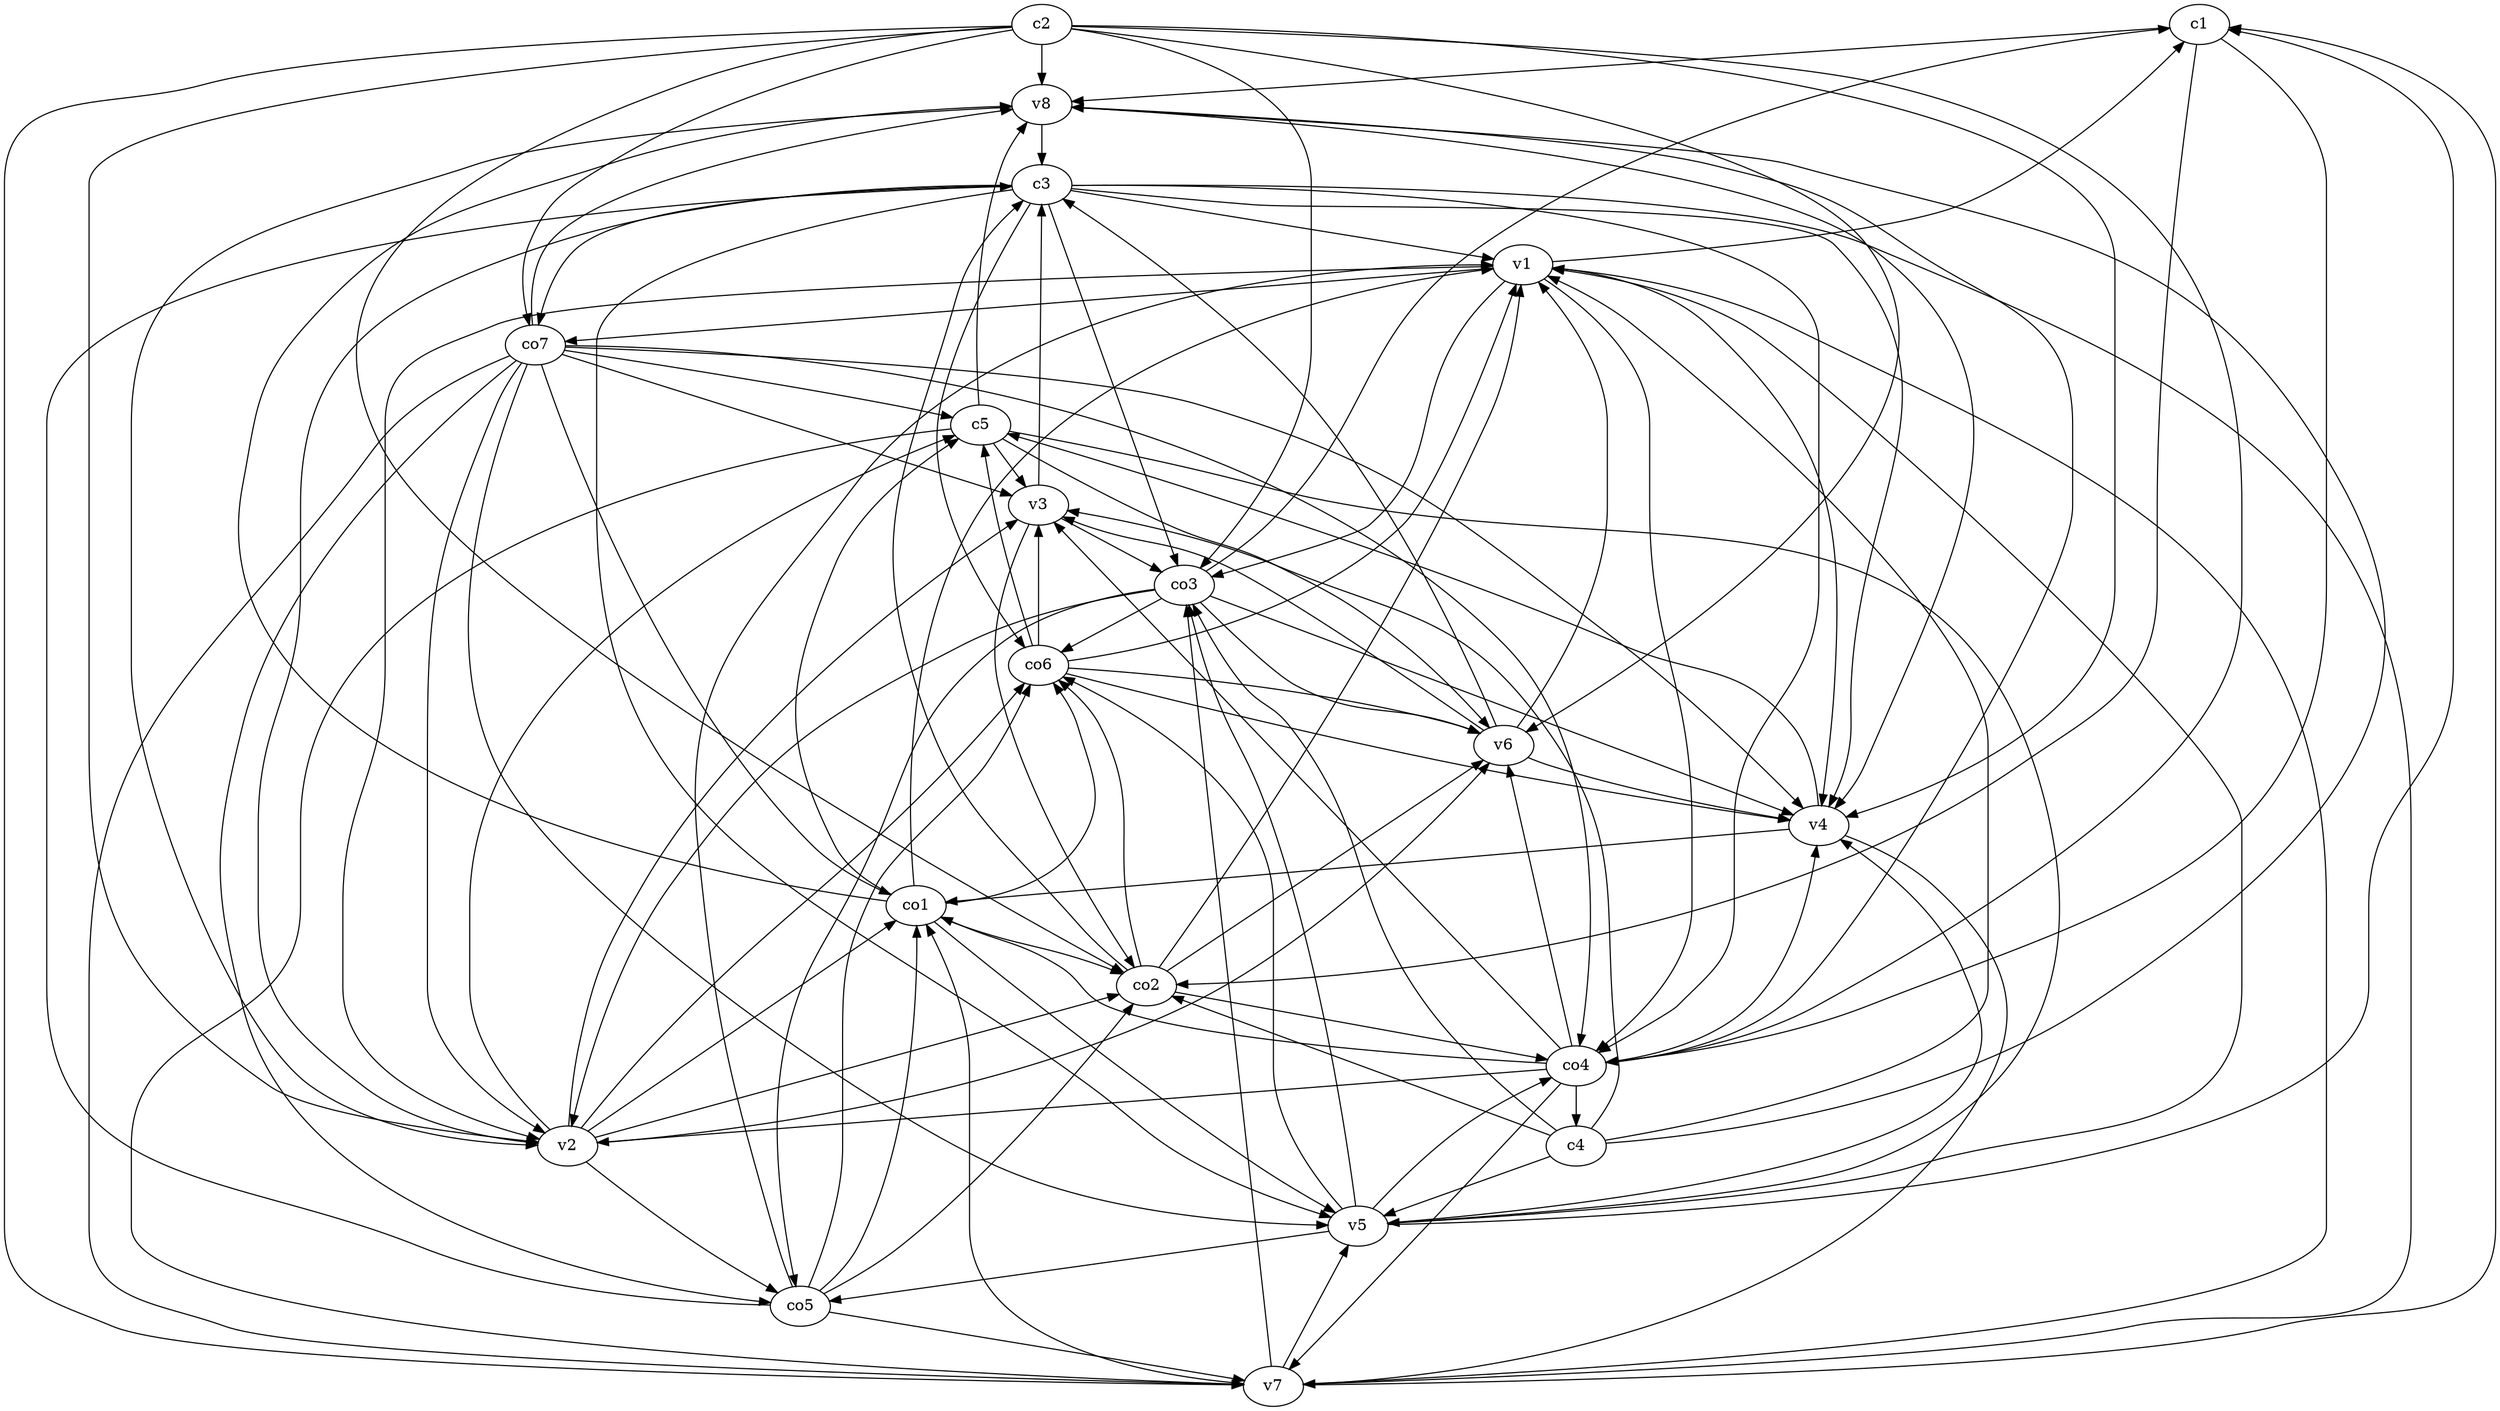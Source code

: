 strict digraph  {
c1;
c2;
c3;
c4;
c5;
v1;
v2;
v3;
v4;
v5;
v6;
v7;
v8;
co1;
co2;
co3;
co4;
co5;
co6;
co7;
c1 -> v8  [weight=1];
c1 -> co4  [weight=1];
c1 -> co2  [weight=1];
c2 -> v6  [weight=1];
c2 -> co2  [weight=1];
c2 -> v8  [weight=1];
c2 -> v7  [weight=1];
c2 -> co7  [weight=1];
c2 -> co3  [weight=1];
c2 -> v2  [weight=1];
c2 -> co4  [weight=1];
c2 -> v4  [weight=1];
c3 -> co7  [weight=1];
c3 -> co4  [weight=1];
c3 -> co6  [weight=1];
c3 -> co3  [weight=1];
c3 -> v5  [weight=1];
c3 -> v7  [weight=1];
c3 -> v2  [weight=1];
c3 -> v1  [weight=1];
c3 -> v4  [weight=1];
c4 -> v1  [weight=1];
c4 -> v3  [weight=1];
c4 -> co2  [weight=1];
c4 -> co3  [weight=1];
c4 -> v5  [weight=1];
c4 -> v8  [weight=1];
c5 -> v7  [weight=1];
c5 -> v3  [weight=1];
c5 -> v8  [weight=1];
c5 -> v6  [weight=1];
c5 -> v5  [weight=1];
v1 -> c1  [weight=1];
v1 -> co3  [weight=1];
v1 -> v4  [weight=1];
v1 -> v2  [weight=1];
v1 -> co4  [weight=1];
v1 -> co7  [weight=1];
v2 -> c5  [weight=1];
v2 -> co2  [weight=1];
v2 -> v3  [weight=1];
v2 -> co1  [weight=1];
v2 -> co5  [weight=1];
v2 -> co6  [weight=1];
v2 -> v6  [weight=1];
v3 -> c3  [weight=1];
v3 -> co3  [weight=1];
v3 -> co2  [weight=1];
v4 -> c5  [weight=1];
v4 -> v7  [weight=1];
v4 -> co1  [weight=1];
v5 -> c1  [weight=1];
v5 -> v1  [weight=1];
v5 -> v4  [weight=1];
v5 -> co5  [weight=1];
v5 -> co3  [weight=1];
v5 -> co6  [weight=1];
v5 -> co4  [weight=1];
v6 -> c3  [weight=1];
v6 -> v4  [weight=1];
v6 -> v1  [weight=1];
v6 -> v3  [weight=1];
v7 -> c1  [weight=1];
v7 -> v1  [weight=1];
v7 -> co3  [weight=1];
v7 -> co1  [weight=1];
v7 -> v5  [weight=1];
v8 -> c3  [weight=1];
v8 -> v2  [weight=1];
v8 -> v4  [weight=1];
co1 -> c5  [weight=1];
co1 -> v1  [weight=1];
co1 -> co2  [weight=1];
co1 -> v8  [weight=1];
co1 -> v5  [weight=1];
co1 -> co6  [weight=1];
co2 -> c3  [weight=1];
co2 -> co6  [weight=1];
co2 -> v6  [weight=1];
co2 -> co4  [weight=1];
co2 -> v1  [weight=1];
co3 -> c1  [weight=1];
co3 -> v6  [weight=1];
co3 -> co6  [weight=1];
co3 -> v4  [weight=1];
co3 -> v2  [weight=1];
co3 -> co5  [weight=1];
co4 -> c4  [weight=1];
co4 -> v4  [weight=1];
co4 -> v8  [weight=1];
co4 -> v6  [weight=1];
co4 -> v2  [weight=1];
co4 -> co1  [weight=1];
co4 -> v7  [weight=1];
co4 -> v3  [weight=1];
co5 -> c3  [weight=1];
co5 -> co2  [weight=1];
co5 -> v7  [weight=1];
co5 -> co1  [weight=1];
co5 -> co6  [weight=1];
co5 -> v1  [weight=1];
co6 -> c5  [weight=1];
co6 -> v6  [weight=1];
co6 -> v1  [weight=1];
co6 -> v4  [weight=1];
co6 -> v3  [weight=1];
co7 -> c5  [weight=1];
co7 -> v8  [weight=1];
co7 -> v4  [weight=1];
co7 -> v3  [weight=1];
co7 -> co4  [weight=1];
co7 -> v2  [weight=1];
co7 -> co5  [weight=1];
co7 -> v7  [weight=1];
co7 -> v5  [weight=1];
co7 -> co1  [weight=1];
}
